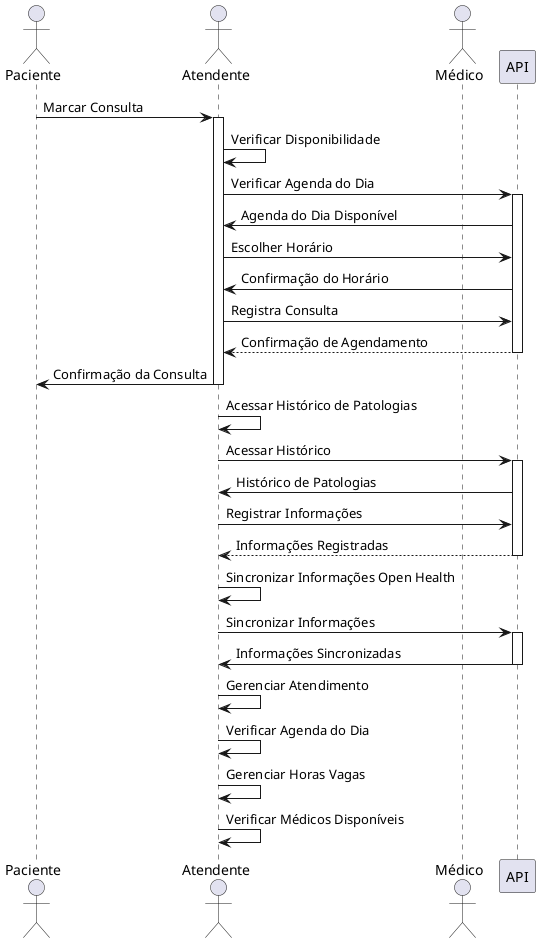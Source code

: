 @startuml
!define RECTANGLE class
!define ACTOR actor

actor Paciente as P
actor Atendente as A
actor Médico as M

P -> A : Marcar Consulta
activate A

A -> A : Verificar Disponibilidade
A -> API : Verificar Agenda do Dia
activate API

API -> A : Agenda do Dia Disponível
A -> API : Escolher Horário
API -> A : Confirmação do Horário
A -> API : Registra Consulta
API --> A : Confirmação de Agendamento
deactivate API

A -> P : Confirmação da Consulta
deactivate A

A -> A : Acessar Histórico de Patologias
A -> API : Acessar Histórico
activate API

API -> A : Histórico de Patologias
A -> API : Registrar Informações
API --> A : Informações Registradas
deactivate API

A -> A : Sincronizar Informações Open Health
A -> API : Sincronizar Informações
activate API

API -> A : Informações Sincronizadas
deactivate API

A -> A : Gerenciar Atendimento
A -> A : Verificar Agenda do Dia
A -> A : Gerenciar Horas Vagas
A -> A : Verificar Médicos Disponíveis
@enduml

